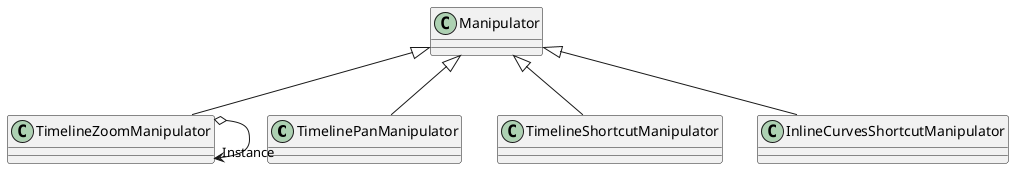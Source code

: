 @startuml
class TimelinePanManipulator {
}
class TimelineZoomManipulator {
}
class TimelineShortcutManipulator {
}
class InlineCurvesShortcutManipulator {
}
Manipulator <|-- TimelinePanManipulator
Manipulator <|-- TimelineZoomManipulator
TimelineZoomManipulator o-> "Instance" TimelineZoomManipulator
Manipulator <|-- TimelineShortcutManipulator
Manipulator <|-- InlineCurvesShortcutManipulator
@enduml

